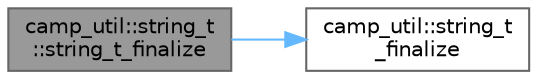 digraph "camp_util::string_t::string_t_finalize"
{
 // LATEX_PDF_SIZE
  bgcolor="transparent";
  edge [fontname=Helvetica,fontsize=10,labelfontname=Helvetica,labelfontsize=10];
  node [fontname=Helvetica,fontsize=10,shape=box,height=0.2,width=0.4];
  rankdir="LR";
  Node1 [label="camp_util::string_t\l::string_t_finalize",height=0.2,width=0.4,color="gray40", fillcolor="grey60", style="filled", fontcolor="black",tooltip="Finalize the string."];
  Node1 -> Node2 [color="steelblue1",style="solid"];
  Node2 [label="camp_util::string_t\l_finalize",height=0.2,width=0.4,color="grey40", fillcolor="white", style="filled",URL="$namespacecamp__util.html#a072209b5179993259db1183af5d15a80",tooltip="Finalize a string."];
}
